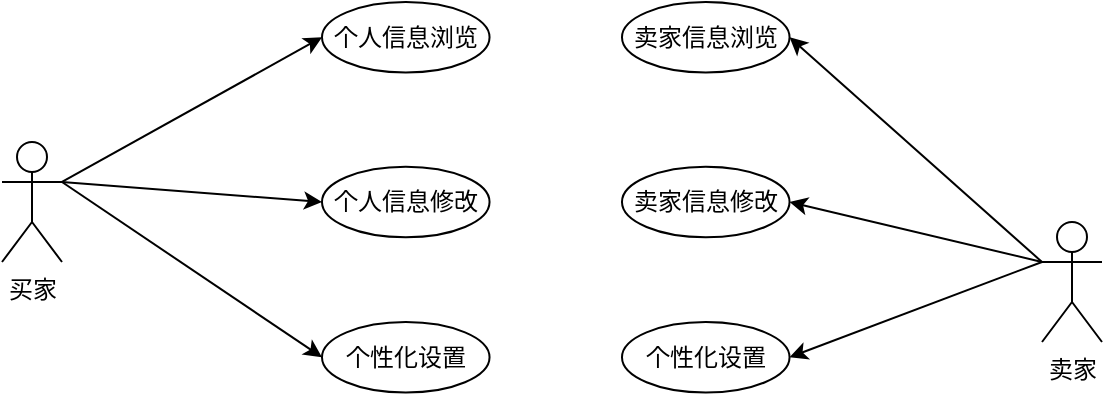 <mxfile version="21.2.9" type="github">
  <diagram name="第 1 页" id="uwHExd9-VC8fvrQW-kaj">
    <mxGraphModel dx="954" dy="615" grid="1" gridSize="10" guides="1" tooltips="1" connect="1" arrows="1" fold="1" page="1" pageScale="1" pageWidth="827" pageHeight="1169" math="0" shadow="0">
      <root>
        <mxCell id="0" />
        <mxCell id="1" parent="0" />
        <mxCell id="OKMWDXngPsk2a8uxrAY7-10" style="rounded=0;orthogonalLoop=1;jettySize=auto;html=1;exitX=1;exitY=0.333;exitDx=0;exitDy=0;exitPerimeter=0;entryX=0;entryY=0.5;entryDx=0;entryDy=0;" parent="1" source="OKMWDXngPsk2a8uxrAY7-6" target="OKMWDXngPsk2a8uxrAY7-3" edge="1">
          <mxGeometry relative="1" as="geometry" />
        </mxCell>
        <mxCell id="OKMWDXngPsk2a8uxrAY7-11" style="rounded=0;orthogonalLoop=1;jettySize=auto;html=1;exitX=1;exitY=0.333;exitDx=0;exitDy=0;exitPerimeter=0;entryX=0;entryY=0.5;entryDx=0;entryDy=0;" parent="1" source="OKMWDXngPsk2a8uxrAY7-6" target="OKMWDXngPsk2a8uxrAY7-4" edge="1">
          <mxGeometry relative="1" as="geometry" />
        </mxCell>
        <mxCell id="OKMWDXngPsk2a8uxrAY7-12" style="rounded=0;orthogonalLoop=1;jettySize=auto;html=1;entryX=0;entryY=0.5;entryDx=0;entryDy=0;" parent="1" target="OKMWDXngPsk2a8uxrAY7-5" edge="1">
          <mxGeometry relative="1" as="geometry">
            <mxPoint x="110" y="230" as="sourcePoint" />
          </mxGeometry>
        </mxCell>
        <mxCell id="OKMWDXngPsk2a8uxrAY7-6" value="买家" style="shape=umlActor;verticalLabelPosition=bottom;verticalAlign=top;html=1;outlineConnect=0;" parent="1" vertex="1">
          <mxGeometry x="80" y="210" width="30" height="60" as="geometry" />
        </mxCell>
        <mxCell id="OKMWDXngPsk2a8uxrAY7-24" style="rounded=0;orthogonalLoop=1;jettySize=auto;html=1;exitX=0;exitY=0.333;exitDx=0;exitDy=0;exitPerimeter=0;entryX=1;entryY=0.5;entryDx=0;entryDy=0;" parent="1" source="OKMWDXngPsk2a8uxrAY7-8" target="OKMWDXngPsk2a8uxrAY7-13" edge="1">
          <mxGeometry relative="1" as="geometry" />
        </mxCell>
        <mxCell id="OKMWDXngPsk2a8uxrAY7-25" style="rounded=0;orthogonalLoop=1;jettySize=auto;html=1;exitX=0;exitY=0.333;exitDx=0;exitDy=0;exitPerimeter=0;entryX=1;entryY=0.5;entryDx=0;entryDy=0;" parent="1" source="OKMWDXngPsk2a8uxrAY7-8" target="OKMWDXngPsk2a8uxrAY7-14" edge="1">
          <mxGeometry relative="1" as="geometry" />
        </mxCell>
        <mxCell id="OKMWDXngPsk2a8uxrAY7-26" style="rounded=0;orthogonalLoop=1;jettySize=auto;html=1;exitX=0;exitY=0.333;exitDx=0;exitDy=0;exitPerimeter=0;entryX=1;entryY=0.5;entryDx=0;entryDy=0;" parent="1" source="OKMWDXngPsk2a8uxrAY7-8" target="OKMWDXngPsk2a8uxrAY7-15" edge="1">
          <mxGeometry relative="1" as="geometry" />
        </mxCell>
        <mxCell id="OKMWDXngPsk2a8uxrAY7-8" value="卖家" style="shape=umlActor;verticalLabelPosition=bottom;verticalAlign=top;html=1;outlineConnect=0;" parent="1" vertex="1">
          <mxGeometry x="600" y="250" width="30" height="60" as="geometry" />
        </mxCell>
        <mxCell id="OKMWDXngPsk2a8uxrAY7-3" value="个人信息浏览" style="ellipse;whiteSpace=wrap;html=1;container=0;" parent="1" vertex="1">
          <mxGeometry x="239.997" y="139.995" width="83.778" height="35.294" as="geometry" />
        </mxCell>
        <mxCell id="OKMWDXngPsk2a8uxrAY7-4" value="个人信息修改" style="ellipse;whiteSpace=wrap;html=1;container=0;" parent="1" vertex="1">
          <mxGeometry x="239.997" y="222.353" width="83.778" height="35.294" as="geometry" />
        </mxCell>
        <mxCell id="OKMWDXngPsk2a8uxrAY7-5" value="个性化设置" style="ellipse;whiteSpace=wrap;html=1;container=0;" parent="1" vertex="1">
          <mxGeometry x="239.997" y="300.001" width="83.778" height="35.294" as="geometry" />
        </mxCell>
        <mxCell id="OKMWDXngPsk2a8uxrAY7-13" value="卖家信息浏览" style="ellipse;whiteSpace=wrap;html=1;container=0;" parent="1" vertex="1">
          <mxGeometry x="389.997" y="139.995" width="83.778" height="35.294" as="geometry" />
        </mxCell>
        <mxCell id="OKMWDXngPsk2a8uxrAY7-14" value="卖家信息修改" style="ellipse;whiteSpace=wrap;html=1;container=0;" parent="1" vertex="1">
          <mxGeometry x="389.997" y="222.355" width="83.778" height="35.294" as="geometry" />
        </mxCell>
        <mxCell id="OKMWDXngPsk2a8uxrAY7-15" value="个性化设置" style="ellipse;whiteSpace=wrap;html=1;container=0;" parent="1" vertex="1">
          <mxGeometry x="389.997" y="300.005" width="83.778" height="35.294" as="geometry" />
        </mxCell>
      </root>
    </mxGraphModel>
  </diagram>
</mxfile>
